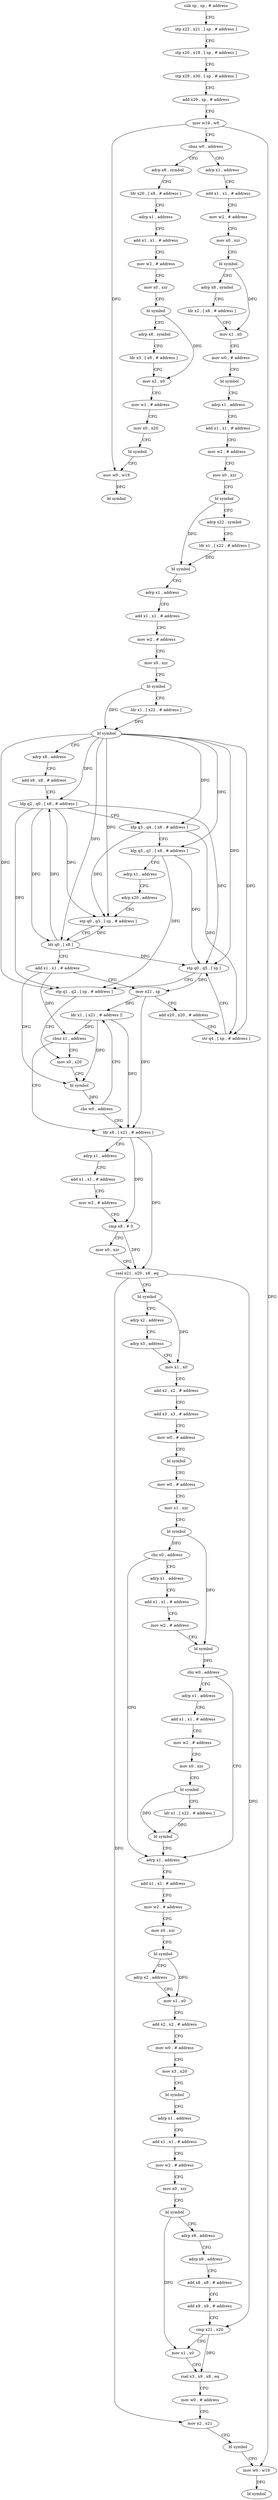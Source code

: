 digraph "func" {
"4199292" [label = "sub sp , sp , # address" ]
"4199296" [label = "stp x22 , x21 , [ sp , # address ]" ]
"4199300" [label = "stp x20 , x19 , [ sp , # address ]" ]
"4199304" [label = "stp x29 , x30 , [ sp , # address ]" ]
"4199308" [label = "add x29 , sp , # address" ]
"4199312" [label = "mov w19 , w0" ]
"4199316" [label = "cbnz w0 , address" ]
"4199736" [label = "adrp x8 , symbol" ]
"4199320" [label = "adrp x1 , address" ]
"4199740" [label = "ldr x20 , [ x8 , # address ]" ]
"4199744" [label = "adrp x1 , address" ]
"4199748" [label = "add x1 , x1 , # address" ]
"4199752" [label = "mov w2 , # address" ]
"4199756" [label = "mov x0 , xzr" ]
"4199760" [label = "bl symbol" ]
"4199764" [label = "adrp x8 , symbol" ]
"4199768" [label = "ldr x3 , [ x8 , # address ]" ]
"4199772" [label = "mov x2 , x0" ]
"4199776" [label = "mov w1 , # address" ]
"4199780" [label = "mov x0 , x20" ]
"4199784" [label = "bl symbol" ]
"4199788" [label = "mov w0 , w19" ]
"4199792" [label = "bl symbol" ]
"4199324" [label = "add x1 , x1 , # address" ]
"4199328" [label = "mov w2 , # address" ]
"4199332" [label = "mov x0 , xzr" ]
"4199336" [label = "bl symbol" ]
"4199340" [label = "adrp x8 , symbol" ]
"4199344" [label = "ldr x2 , [ x8 , # address ]" ]
"4199348" [label = "mov x1 , x0" ]
"4199352" [label = "mov w0 , # address" ]
"4199356" [label = "bl symbol" ]
"4199360" [label = "adrp x1 , address" ]
"4199364" [label = "add x1 , x1 , # address" ]
"4199368" [label = "mov w2 , # address" ]
"4199372" [label = "mov x0 , xzr" ]
"4199376" [label = "bl symbol" ]
"4199380" [label = "adrp x22 , symbol" ]
"4199384" [label = "ldr x1 , [ x22 , # address ]" ]
"4199388" [label = "bl symbol" ]
"4199392" [label = "adrp x1 , address" ]
"4199396" [label = "add x1 , x1 , # address" ]
"4199400" [label = "mov w2 , # address" ]
"4199404" [label = "mov x0 , xzr" ]
"4199408" [label = "bl symbol" ]
"4199412" [label = "ldr x1 , [ x22 , # address ]" ]
"4199416" [label = "bl symbol" ]
"4199420" [label = "adrp x8 , address" ]
"4199424" [label = "add x8 , x8 , # address" ]
"4199428" [label = "ldp q2 , q0 , [ x8 , # address ]" ]
"4199432" [label = "ldp q3 , q4 , [ x8 , # address ]" ]
"4199436" [label = "ldp q5 , q1 , [ x8 , # address ]" ]
"4199440" [label = "adrp x1 , address" ]
"4199444" [label = "adrp x20 , address" ]
"4199448" [label = "stp q0 , q3 , [ sp , # address ]" ]
"4199452" [label = "ldr q0 , [ x8 ]" ]
"4199456" [label = "add x1 , x1 , # address" ]
"4199460" [label = "mov x21 , sp" ]
"4199464" [label = "add x20 , x20 , # address" ]
"4199468" [label = "str q4 , [ sp , # address ]" ]
"4199472" [label = "stp q0 , q5 , [ sp ]" ]
"4199476" [label = "stp q1 , q2 , [ sp , # address ]" ]
"4199480" [label = "mov x0 , x20" ]
"4199500" [label = "ldr x8 , [ x21 , # address ]" ]
"4199504" [label = "adrp x1 , address" ]
"4199508" [label = "add x1 , x1 , # address" ]
"4199512" [label = "mov w2 , # address" ]
"4199516" [label = "cmp x8 , # 0" ]
"4199520" [label = "mov x0 , xzr" ]
"4199524" [label = "csel x21 , x20 , x8 , eq" ]
"4199528" [label = "bl symbol" ]
"4199532" [label = "adrp x2 , address" ]
"4199536" [label = "adrp x3 , address" ]
"4199540" [label = "mov x1 , x0" ]
"4199544" [label = "add x2 , x2 , # address" ]
"4199548" [label = "add x3 , x3 , # address" ]
"4199552" [label = "mov w0 , # address" ]
"4199556" [label = "bl symbol" ]
"4199560" [label = "mov w0 , # address" ]
"4199564" [label = "mov x1 , xzr" ]
"4199568" [label = "bl symbol" ]
"4199572" [label = "cbz x0 , address" ]
"4199624" [label = "adrp x1 , address" ]
"4199576" [label = "adrp x1 , address" ]
"4199492" [label = "ldr x1 , [ x21 , # address ]!" ]
"4199496" [label = "cbnz x1 , address" ]
"4199628" [label = "add x1 , x1 , # address" ]
"4199632" [label = "mov w2 , # address" ]
"4199636" [label = "mov x0 , xzr" ]
"4199640" [label = "bl symbol" ]
"4199644" [label = "adrp x2 , address" ]
"4199648" [label = "mov x1 , x0" ]
"4199652" [label = "add x2 , x2 , # address" ]
"4199656" [label = "mov w0 , # address" ]
"4199660" [label = "mov x3 , x20" ]
"4199664" [label = "bl symbol" ]
"4199668" [label = "adrp x1 , address" ]
"4199672" [label = "add x1 , x1 , # address" ]
"4199676" [label = "mov w2 , # address" ]
"4199680" [label = "mov x0 , xzr" ]
"4199684" [label = "bl symbol" ]
"4199688" [label = "adrp x8 , address" ]
"4199692" [label = "adrp x9 , address" ]
"4199696" [label = "add x8 , x8 , # address" ]
"4199700" [label = "add x9 , x9 , # address" ]
"4199704" [label = "cmp x21 , x20" ]
"4199708" [label = "mov x1 , x0" ]
"4199712" [label = "csel x3 , x9 , x8 , eq" ]
"4199716" [label = "mov w0 , # address" ]
"4199720" [label = "mov x2 , x21" ]
"4199724" [label = "bl symbol" ]
"4199728" [label = "mov w0 , w19" ]
"4199732" [label = "bl symbol" ]
"4199580" [label = "add x1 , x1 , # address" ]
"4199584" [label = "mov w2 , # address" ]
"4199588" [label = "bl symbol" ]
"4199592" [label = "cbz w0 , address" ]
"4199596" [label = "adrp x1 , address" ]
"4199484" [label = "bl symbol" ]
"4199488" [label = "cbz w0 , address" ]
"4199600" [label = "add x1 , x1 , # address" ]
"4199604" [label = "mov w2 , # address" ]
"4199608" [label = "mov x0 , xzr" ]
"4199612" [label = "bl symbol" ]
"4199616" [label = "ldr x1 , [ x22 , # address ]" ]
"4199620" [label = "bl symbol" ]
"4199292" -> "4199296" [ label = "CFG" ]
"4199296" -> "4199300" [ label = "CFG" ]
"4199300" -> "4199304" [ label = "CFG" ]
"4199304" -> "4199308" [ label = "CFG" ]
"4199308" -> "4199312" [ label = "CFG" ]
"4199312" -> "4199316" [ label = "CFG" ]
"4199312" -> "4199788" [ label = "DFG" ]
"4199312" -> "4199728" [ label = "DFG" ]
"4199316" -> "4199736" [ label = "CFG" ]
"4199316" -> "4199320" [ label = "CFG" ]
"4199736" -> "4199740" [ label = "CFG" ]
"4199320" -> "4199324" [ label = "CFG" ]
"4199740" -> "4199744" [ label = "CFG" ]
"4199744" -> "4199748" [ label = "CFG" ]
"4199748" -> "4199752" [ label = "CFG" ]
"4199752" -> "4199756" [ label = "CFG" ]
"4199756" -> "4199760" [ label = "CFG" ]
"4199760" -> "4199764" [ label = "CFG" ]
"4199760" -> "4199772" [ label = "DFG" ]
"4199764" -> "4199768" [ label = "CFG" ]
"4199768" -> "4199772" [ label = "CFG" ]
"4199772" -> "4199776" [ label = "CFG" ]
"4199776" -> "4199780" [ label = "CFG" ]
"4199780" -> "4199784" [ label = "CFG" ]
"4199784" -> "4199788" [ label = "CFG" ]
"4199788" -> "4199792" [ label = "DFG" ]
"4199324" -> "4199328" [ label = "CFG" ]
"4199328" -> "4199332" [ label = "CFG" ]
"4199332" -> "4199336" [ label = "CFG" ]
"4199336" -> "4199340" [ label = "CFG" ]
"4199336" -> "4199348" [ label = "DFG" ]
"4199340" -> "4199344" [ label = "CFG" ]
"4199344" -> "4199348" [ label = "CFG" ]
"4199348" -> "4199352" [ label = "CFG" ]
"4199352" -> "4199356" [ label = "CFG" ]
"4199356" -> "4199360" [ label = "CFG" ]
"4199360" -> "4199364" [ label = "CFG" ]
"4199364" -> "4199368" [ label = "CFG" ]
"4199368" -> "4199372" [ label = "CFG" ]
"4199372" -> "4199376" [ label = "CFG" ]
"4199376" -> "4199380" [ label = "CFG" ]
"4199376" -> "4199388" [ label = "DFG" ]
"4199380" -> "4199384" [ label = "CFG" ]
"4199384" -> "4199388" [ label = "DFG" ]
"4199388" -> "4199392" [ label = "CFG" ]
"4199392" -> "4199396" [ label = "CFG" ]
"4199396" -> "4199400" [ label = "CFG" ]
"4199400" -> "4199404" [ label = "CFG" ]
"4199404" -> "4199408" [ label = "CFG" ]
"4199408" -> "4199412" [ label = "CFG" ]
"4199408" -> "4199416" [ label = "DFG" ]
"4199412" -> "4199416" [ label = "DFG" ]
"4199416" -> "4199420" [ label = "CFG" ]
"4199416" -> "4199428" [ label = "DFG" ]
"4199416" -> "4199448" [ label = "DFG" ]
"4199416" -> "4199452" [ label = "DFG" ]
"4199416" -> "4199472" [ label = "DFG" ]
"4199416" -> "4199436" [ label = "DFG" ]
"4199416" -> "4199476" [ label = "DFG" ]
"4199416" -> "4199432" [ label = "DFG" ]
"4199416" -> "4199468" [ label = "DFG" ]
"4199420" -> "4199424" [ label = "CFG" ]
"4199424" -> "4199428" [ label = "CFG" ]
"4199428" -> "4199432" [ label = "CFG" ]
"4199428" -> "4199448" [ label = "DFG" ]
"4199428" -> "4199452" [ label = "DFG" ]
"4199428" -> "4199472" [ label = "DFG" ]
"4199428" -> "4199476" [ label = "DFG" ]
"4199432" -> "4199436" [ label = "CFG" ]
"4199432" -> "4199448" [ label = "DFG" ]
"4199432" -> "4199468" [ label = "DFG" ]
"4199436" -> "4199440" [ label = "CFG" ]
"4199436" -> "4199472" [ label = "DFG" ]
"4199436" -> "4199476" [ label = "DFG" ]
"4199440" -> "4199444" [ label = "CFG" ]
"4199444" -> "4199448" [ label = "CFG" ]
"4199448" -> "4199452" [ label = "CFG" ]
"4199452" -> "4199456" [ label = "CFG" ]
"4199452" -> "4199428" [ label = "DFG" ]
"4199452" -> "4199448" [ label = "DFG" ]
"4199452" -> "4199472" [ label = "DFG" ]
"4199456" -> "4199460" [ label = "CFG" ]
"4199456" -> "4199484" [ label = "DFG" ]
"4199456" -> "4199496" [ label = "DFG" ]
"4199460" -> "4199464" [ label = "CFG" ]
"4199460" -> "4199500" [ label = "DFG" ]
"4199460" -> "4199492" [ label = "DFG" ]
"4199464" -> "4199468" [ label = "CFG" ]
"4199468" -> "4199472" [ label = "CFG" ]
"4199472" -> "4199476" [ label = "CFG" ]
"4199472" -> "4199460" [ label = "DFG" ]
"4199476" -> "4199480" [ label = "CFG" ]
"4199480" -> "4199484" [ label = "CFG" ]
"4199500" -> "4199504" [ label = "CFG" ]
"4199500" -> "4199516" [ label = "DFG" ]
"4199500" -> "4199524" [ label = "DFG" ]
"4199504" -> "4199508" [ label = "CFG" ]
"4199508" -> "4199512" [ label = "CFG" ]
"4199512" -> "4199516" [ label = "CFG" ]
"4199516" -> "4199520" [ label = "CFG" ]
"4199516" -> "4199524" [ label = "DFG" ]
"4199520" -> "4199524" [ label = "CFG" ]
"4199524" -> "4199528" [ label = "CFG" ]
"4199524" -> "4199704" [ label = "DFG" ]
"4199524" -> "4199720" [ label = "DFG" ]
"4199528" -> "4199532" [ label = "CFG" ]
"4199528" -> "4199540" [ label = "DFG" ]
"4199532" -> "4199536" [ label = "CFG" ]
"4199536" -> "4199540" [ label = "CFG" ]
"4199540" -> "4199544" [ label = "CFG" ]
"4199544" -> "4199548" [ label = "CFG" ]
"4199548" -> "4199552" [ label = "CFG" ]
"4199552" -> "4199556" [ label = "CFG" ]
"4199556" -> "4199560" [ label = "CFG" ]
"4199560" -> "4199564" [ label = "CFG" ]
"4199564" -> "4199568" [ label = "CFG" ]
"4199568" -> "4199572" [ label = "DFG" ]
"4199568" -> "4199588" [ label = "DFG" ]
"4199572" -> "4199624" [ label = "CFG" ]
"4199572" -> "4199576" [ label = "CFG" ]
"4199624" -> "4199628" [ label = "CFG" ]
"4199576" -> "4199580" [ label = "CFG" ]
"4199492" -> "4199496" [ label = "DFG" ]
"4199492" -> "4199484" [ label = "DFG" ]
"4199492" -> "4199500" [ label = "DFG" ]
"4199496" -> "4199480" [ label = "CFG" ]
"4199496" -> "4199500" [ label = "CFG" ]
"4199628" -> "4199632" [ label = "CFG" ]
"4199632" -> "4199636" [ label = "CFG" ]
"4199636" -> "4199640" [ label = "CFG" ]
"4199640" -> "4199644" [ label = "CFG" ]
"4199640" -> "4199648" [ label = "DFG" ]
"4199644" -> "4199648" [ label = "CFG" ]
"4199648" -> "4199652" [ label = "CFG" ]
"4199652" -> "4199656" [ label = "CFG" ]
"4199656" -> "4199660" [ label = "CFG" ]
"4199660" -> "4199664" [ label = "CFG" ]
"4199664" -> "4199668" [ label = "CFG" ]
"4199668" -> "4199672" [ label = "CFG" ]
"4199672" -> "4199676" [ label = "CFG" ]
"4199676" -> "4199680" [ label = "CFG" ]
"4199680" -> "4199684" [ label = "CFG" ]
"4199684" -> "4199688" [ label = "CFG" ]
"4199684" -> "4199708" [ label = "DFG" ]
"4199688" -> "4199692" [ label = "CFG" ]
"4199692" -> "4199696" [ label = "CFG" ]
"4199696" -> "4199700" [ label = "CFG" ]
"4199700" -> "4199704" [ label = "CFG" ]
"4199704" -> "4199708" [ label = "CFG" ]
"4199704" -> "4199712" [ label = "DFG" ]
"4199708" -> "4199712" [ label = "CFG" ]
"4199712" -> "4199716" [ label = "CFG" ]
"4199716" -> "4199720" [ label = "CFG" ]
"4199720" -> "4199724" [ label = "CFG" ]
"4199724" -> "4199728" [ label = "CFG" ]
"4199728" -> "4199732" [ label = "DFG" ]
"4199580" -> "4199584" [ label = "CFG" ]
"4199584" -> "4199588" [ label = "CFG" ]
"4199588" -> "4199592" [ label = "DFG" ]
"4199592" -> "4199624" [ label = "CFG" ]
"4199592" -> "4199596" [ label = "CFG" ]
"4199596" -> "4199600" [ label = "CFG" ]
"4199484" -> "4199488" [ label = "DFG" ]
"4199488" -> "4199500" [ label = "CFG" ]
"4199488" -> "4199492" [ label = "CFG" ]
"4199600" -> "4199604" [ label = "CFG" ]
"4199604" -> "4199608" [ label = "CFG" ]
"4199608" -> "4199612" [ label = "CFG" ]
"4199612" -> "4199616" [ label = "CFG" ]
"4199612" -> "4199620" [ label = "DFG" ]
"4199616" -> "4199620" [ label = "DFG" ]
"4199620" -> "4199624" [ label = "CFG" ]
}
